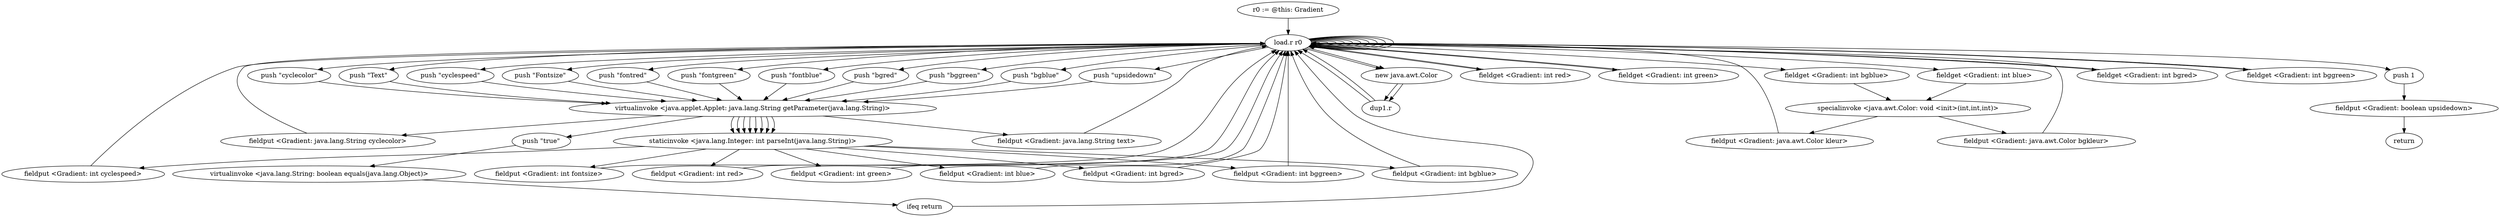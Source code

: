 digraph "" {
    "r0 := @this: Gradient"
    "load.r r0"
    "r0 := @this: Gradient"->"load.r r0";
    "load.r r0"->"load.r r0";
    "push \"cyclecolor\""
    "load.r r0"->"push \"cyclecolor\"";
    "virtualinvoke <java.applet.Applet: java.lang.String getParameter(java.lang.String)>"
    "push \"cyclecolor\""->"virtualinvoke <java.applet.Applet: java.lang.String getParameter(java.lang.String)>";
    "fieldput <Gradient: java.lang.String cyclecolor>"
    "virtualinvoke <java.applet.Applet: java.lang.String getParameter(java.lang.String)>"->"fieldput <Gradient: java.lang.String cyclecolor>";
    "fieldput <Gradient: java.lang.String cyclecolor>"->"load.r r0";
    "load.r r0"->"load.r r0";
    "push \"Text\""
    "load.r r0"->"push \"Text\"";
    "push \"Text\""->"virtualinvoke <java.applet.Applet: java.lang.String getParameter(java.lang.String)>";
    "fieldput <Gradient: java.lang.String text>"
    "virtualinvoke <java.applet.Applet: java.lang.String getParameter(java.lang.String)>"->"fieldput <Gradient: java.lang.String text>";
    "fieldput <Gradient: java.lang.String text>"->"load.r r0";
    "load.r r0"->"load.r r0";
    "push \"cyclespeed\""
    "load.r r0"->"push \"cyclespeed\"";
    "push \"cyclespeed\""->"virtualinvoke <java.applet.Applet: java.lang.String getParameter(java.lang.String)>";
    "staticinvoke <java.lang.Integer: int parseInt(java.lang.String)>"
    "virtualinvoke <java.applet.Applet: java.lang.String getParameter(java.lang.String)>"->"staticinvoke <java.lang.Integer: int parseInt(java.lang.String)>";
    "fieldput <Gradient: int cyclespeed>"
    "staticinvoke <java.lang.Integer: int parseInt(java.lang.String)>"->"fieldput <Gradient: int cyclespeed>";
    "fieldput <Gradient: int cyclespeed>"->"load.r r0";
    "load.r r0"->"load.r r0";
    "push \"Fontsize\""
    "load.r r0"->"push \"Fontsize\"";
    "push \"Fontsize\""->"virtualinvoke <java.applet.Applet: java.lang.String getParameter(java.lang.String)>";
    "virtualinvoke <java.applet.Applet: java.lang.String getParameter(java.lang.String)>"->"staticinvoke <java.lang.Integer: int parseInt(java.lang.String)>";
    "fieldput <Gradient: int fontsize>"
    "staticinvoke <java.lang.Integer: int parseInt(java.lang.String)>"->"fieldput <Gradient: int fontsize>";
    "fieldput <Gradient: int fontsize>"->"load.r r0";
    "load.r r0"->"load.r r0";
    "push \"fontred\""
    "load.r r0"->"push \"fontred\"";
    "push \"fontred\""->"virtualinvoke <java.applet.Applet: java.lang.String getParameter(java.lang.String)>";
    "virtualinvoke <java.applet.Applet: java.lang.String getParameter(java.lang.String)>"->"staticinvoke <java.lang.Integer: int parseInt(java.lang.String)>";
    "fieldput <Gradient: int red>"
    "staticinvoke <java.lang.Integer: int parseInt(java.lang.String)>"->"fieldput <Gradient: int red>";
    "fieldput <Gradient: int red>"->"load.r r0";
    "load.r r0"->"load.r r0";
    "push \"fontgreen\""
    "load.r r0"->"push \"fontgreen\"";
    "push \"fontgreen\""->"virtualinvoke <java.applet.Applet: java.lang.String getParameter(java.lang.String)>";
    "virtualinvoke <java.applet.Applet: java.lang.String getParameter(java.lang.String)>"->"staticinvoke <java.lang.Integer: int parseInt(java.lang.String)>";
    "fieldput <Gradient: int green>"
    "staticinvoke <java.lang.Integer: int parseInt(java.lang.String)>"->"fieldput <Gradient: int green>";
    "fieldput <Gradient: int green>"->"load.r r0";
    "load.r r0"->"load.r r0";
    "push \"fontblue\""
    "load.r r0"->"push \"fontblue\"";
    "push \"fontblue\""->"virtualinvoke <java.applet.Applet: java.lang.String getParameter(java.lang.String)>";
    "virtualinvoke <java.applet.Applet: java.lang.String getParameter(java.lang.String)>"->"staticinvoke <java.lang.Integer: int parseInt(java.lang.String)>";
    "fieldput <Gradient: int blue>"
    "staticinvoke <java.lang.Integer: int parseInt(java.lang.String)>"->"fieldput <Gradient: int blue>";
    "fieldput <Gradient: int blue>"->"load.r r0";
    "new java.awt.Color"
    "load.r r0"->"new java.awt.Color";
    "dup1.r"
    "new java.awt.Color"->"dup1.r";
    "dup1.r"->"load.r r0";
    "fieldget <Gradient: int red>"
    "load.r r0"->"fieldget <Gradient: int red>";
    "fieldget <Gradient: int red>"->"load.r r0";
    "fieldget <Gradient: int green>"
    "load.r r0"->"fieldget <Gradient: int green>";
    "fieldget <Gradient: int green>"->"load.r r0";
    "fieldget <Gradient: int blue>"
    "load.r r0"->"fieldget <Gradient: int blue>";
    "specialinvoke <java.awt.Color: void <init>(int,int,int)>"
    "fieldget <Gradient: int blue>"->"specialinvoke <java.awt.Color: void <init>(int,int,int)>";
    "fieldput <Gradient: java.awt.Color kleur>"
    "specialinvoke <java.awt.Color: void <init>(int,int,int)>"->"fieldput <Gradient: java.awt.Color kleur>";
    "fieldput <Gradient: java.awt.Color kleur>"->"load.r r0";
    "load.r r0"->"load.r r0";
    "push \"bgred\""
    "load.r r0"->"push \"bgred\"";
    "push \"bgred\""->"virtualinvoke <java.applet.Applet: java.lang.String getParameter(java.lang.String)>";
    "virtualinvoke <java.applet.Applet: java.lang.String getParameter(java.lang.String)>"->"staticinvoke <java.lang.Integer: int parseInt(java.lang.String)>";
    "fieldput <Gradient: int bgred>"
    "staticinvoke <java.lang.Integer: int parseInt(java.lang.String)>"->"fieldput <Gradient: int bgred>";
    "fieldput <Gradient: int bgred>"->"load.r r0";
    "load.r r0"->"load.r r0";
    "push \"bggreen\""
    "load.r r0"->"push \"bggreen\"";
    "push \"bggreen\""->"virtualinvoke <java.applet.Applet: java.lang.String getParameter(java.lang.String)>";
    "virtualinvoke <java.applet.Applet: java.lang.String getParameter(java.lang.String)>"->"staticinvoke <java.lang.Integer: int parseInt(java.lang.String)>";
    "fieldput <Gradient: int bggreen>"
    "staticinvoke <java.lang.Integer: int parseInt(java.lang.String)>"->"fieldput <Gradient: int bggreen>";
    "fieldput <Gradient: int bggreen>"->"load.r r0";
    "load.r r0"->"load.r r0";
    "push \"bgblue\""
    "load.r r0"->"push \"bgblue\"";
    "push \"bgblue\""->"virtualinvoke <java.applet.Applet: java.lang.String getParameter(java.lang.String)>";
    "virtualinvoke <java.applet.Applet: java.lang.String getParameter(java.lang.String)>"->"staticinvoke <java.lang.Integer: int parseInt(java.lang.String)>";
    "fieldput <Gradient: int bgblue>"
    "staticinvoke <java.lang.Integer: int parseInt(java.lang.String)>"->"fieldput <Gradient: int bgblue>";
    "fieldput <Gradient: int bgblue>"->"load.r r0";
    "load.r r0"->"new java.awt.Color";
    "new java.awt.Color"->"dup1.r";
    "dup1.r"->"load.r r0";
    "fieldget <Gradient: int bgred>"
    "load.r r0"->"fieldget <Gradient: int bgred>";
    "fieldget <Gradient: int bgred>"->"load.r r0";
    "fieldget <Gradient: int bggreen>"
    "load.r r0"->"fieldget <Gradient: int bggreen>";
    "fieldget <Gradient: int bggreen>"->"load.r r0";
    "fieldget <Gradient: int bgblue>"
    "load.r r0"->"fieldget <Gradient: int bgblue>";
    "fieldget <Gradient: int bgblue>"->"specialinvoke <java.awt.Color: void <init>(int,int,int)>";
    "fieldput <Gradient: java.awt.Color bgkleur>"
    "specialinvoke <java.awt.Color: void <init>(int,int,int)>"->"fieldput <Gradient: java.awt.Color bgkleur>";
    "fieldput <Gradient: java.awt.Color bgkleur>"->"load.r r0";
    "push \"upsidedown\""
    "load.r r0"->"push \"upsidedown\"";
    "push \"upsidedown\""->"virtualinvoke <java.applet.Applet: java.lang.String getParameter(java.lang.String)>";
    "push \"true\""
    "virtualinvoke <java.applet.Applet: java.lang.String getParameter(java.lang.String)>"->"push \"true\"";
    "virtualinvoke <java.lang.String: boolean equals(java.lang.Object)>"
    "push \"true\""->"virtualinvoke <java.lang.String: boolean equals(java.lang.Object)>";
    "ifeq return"
    "virtualinvoke <java.lang.String: boolean equals(java.lang.Object)>"->"ifeq return";
    "ifeq return"->"load.r r0";
    "push 1"
    "load.r r0"->"push 1";
    "fieldput <Gradient: boolean upsidedown>"
    "push 1"->"fieldput <Gradient: boolean upsidedown>";
    "return"
    "fieldput <Gradient: boolean upsidedown>"->"return";
}
